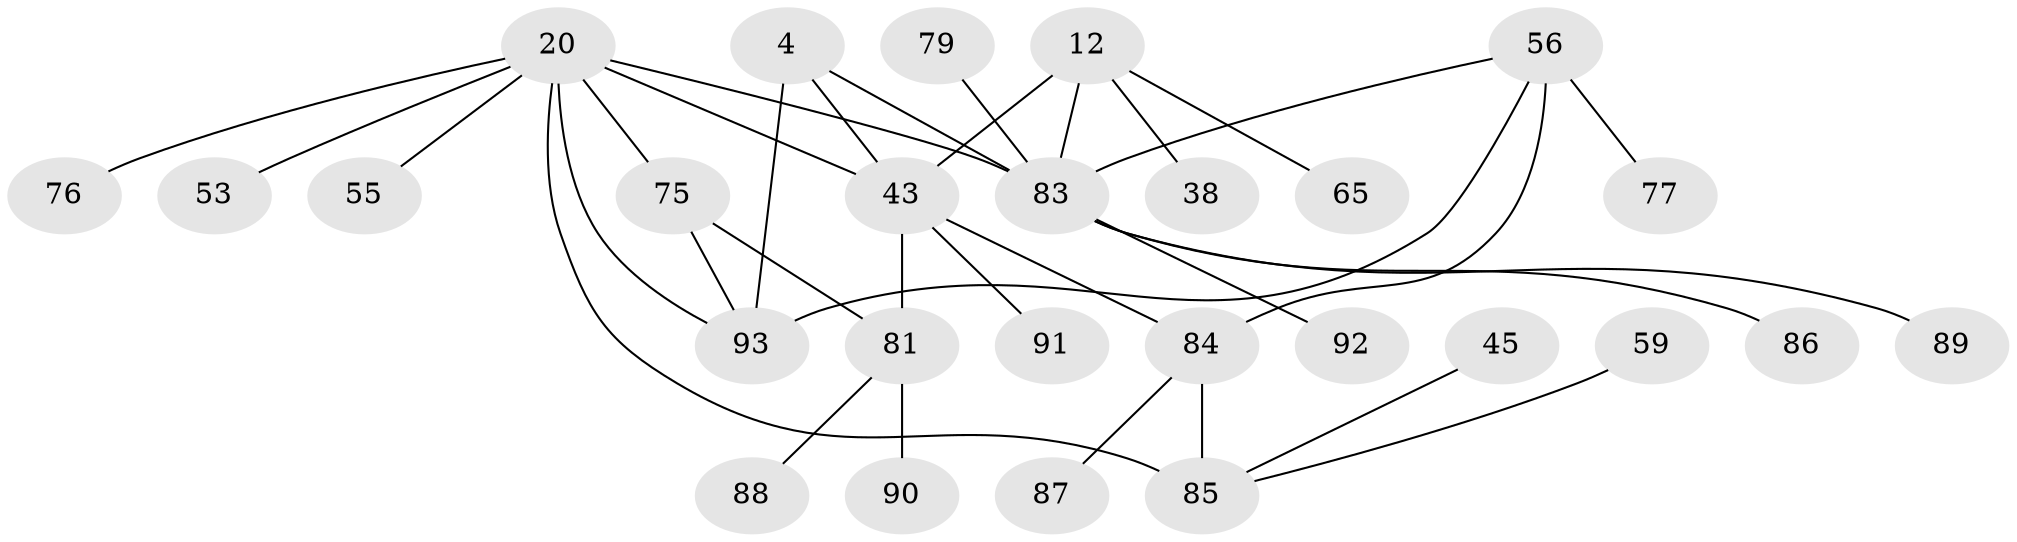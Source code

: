 // original degree distribution, {7: 0.043010752688172046, 4: 0.053763440860215055, 5: 0.043010752688172046, 6: 0.03225806451612903, 8: 0.03225806451612903, 10: 0.021505376344086023, 9: 0.021505376344086023, 1: 0.5591397849462365, 3: 0.043010752688172046, 2: 0.15053763440860216}
// Generated by graph-tools (version 1.1) at 2025/59/03/04/25 21:59:13]
// undirected, 27 vertices, 34 edges
graph export_dot {
graph [start="1"]
  node [color=gray90,style=filled];
  4 [super="+2"];
  12 [super="+11"];
  20 [super="+18"];
  38 [super="+34"];
  43 [super="+36"];
  45;
  53;
  55;
  56 [super="+49+8+25"];
  59 [super="+44"];
  65;
  75 [super="+39+42+47"];
  76 [super="+58"];
  77 [super="+51+62"];
  79 [super="+66"];
  81 [super="+67+68+70"];
  83 [super="+80+64+30+33+72"];
  84 [super="+82"];
  85 [super="+69+19+27"];
  86;
  87;
  88;
  89;
  90;
  91;
  92 [super="+32"];
  93 [super="+52+74"];
  4 -- 83;
  4 -- 43 [weight=2];
  4 -- 93 [weight=4];
  12 -- 65;
  12 -- 38;
  12 -- 83 [weight=4];
  12 -- 43;
  20 -- 55;
  20 -- 75 [weight=3];
  20 -- 53;
  20 -- 83 [weight=3];
  20 -- 76;
  20 -- 85 [weight=4];
  20 -- 43;
  20 -- 93;
  43 -- 81 [weight=4];
  43 -- 91;
  43 -- 84;
  45 -- 85;
  56 -- 83;
  56 -- 77;
  56 -- 93;
  56 -- 84 [weight=4];
  59 -- 85;
  75 -- 81;
  75 -- 93;
  79 -- 83;
  81 -- 88;
  81 -- 90;
  83 -- 86;
  83 -- 89;
  83 -- 92;
  84 -- 85;
  84 -- 87;
}

